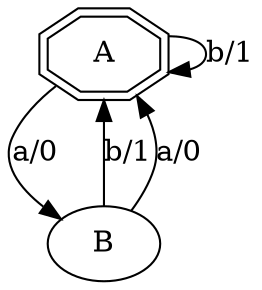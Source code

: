 digraph test_7 {
    A -> B [label="a/0"];
    A -> A [label="b/1"];
    B -> A [label="b/1"];
    B -> A [label="a/0"];
    A [shape=doubleoctagon];
}